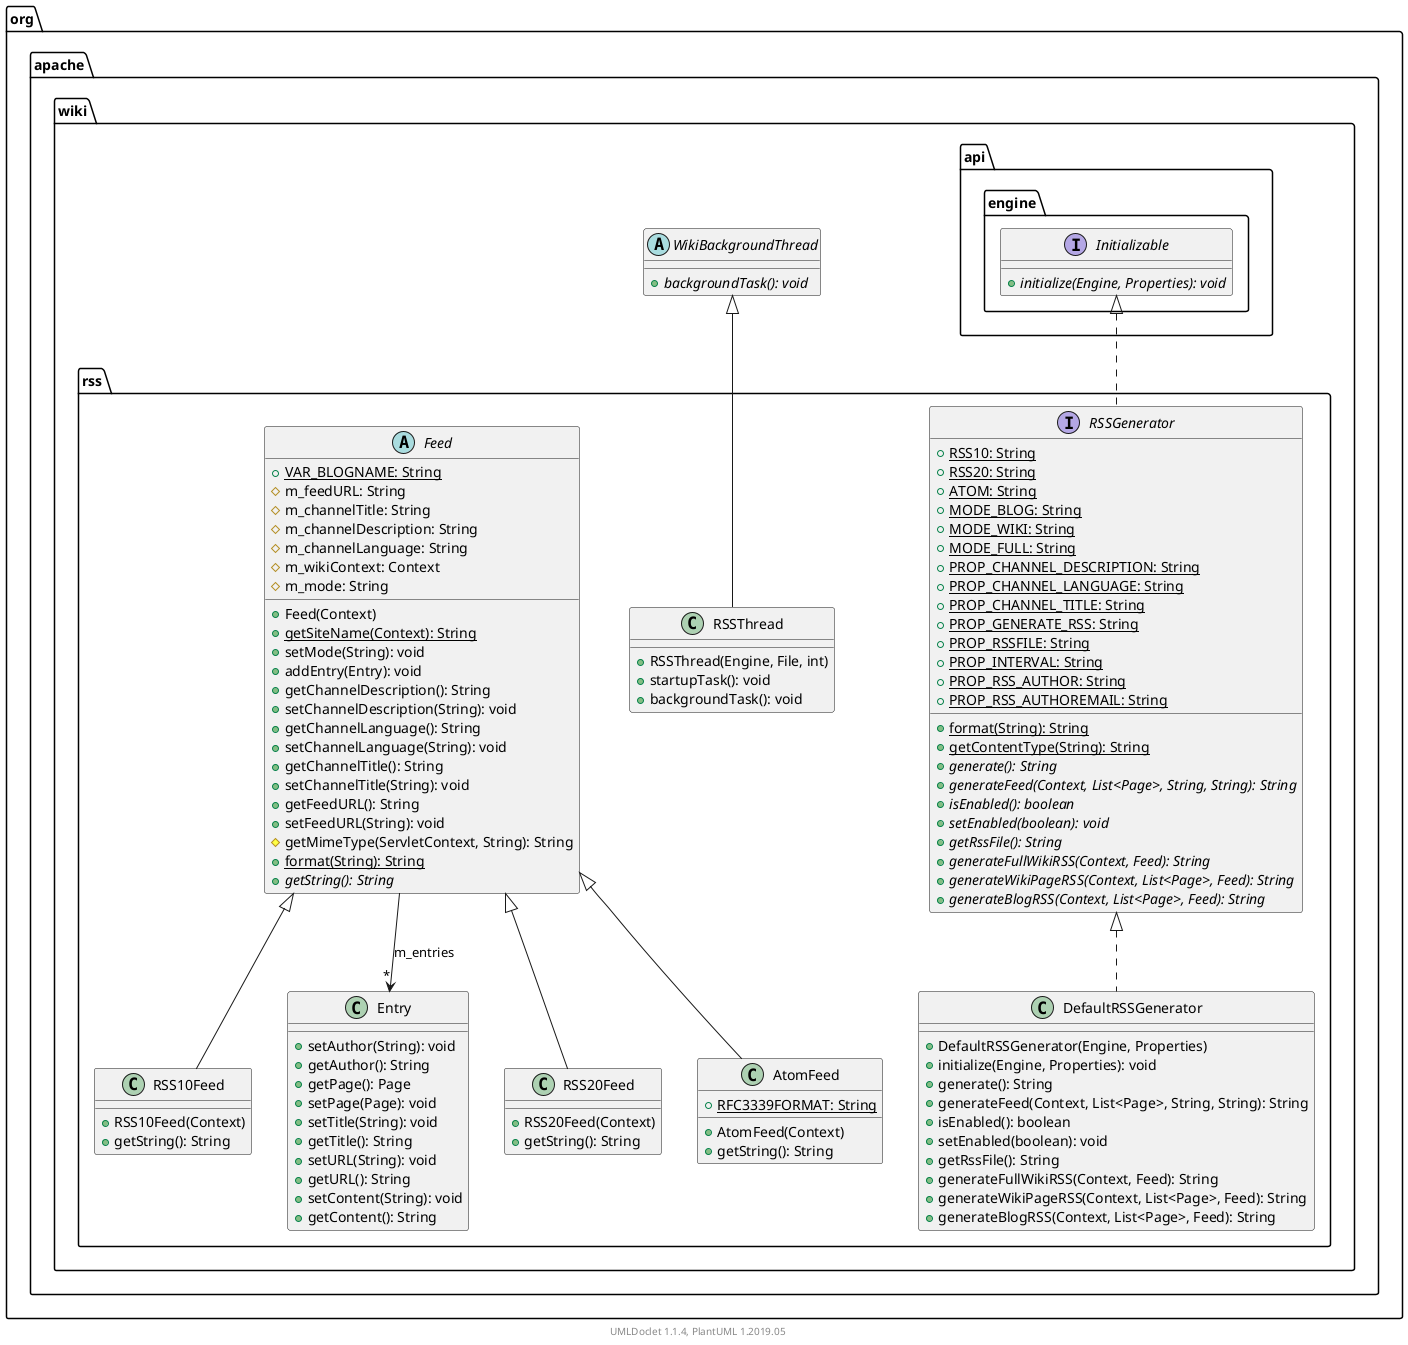 @startuml

    namespace org.apache.wiki.rss {

        class RSSThread [[RSSThread.html]] {
            +RSSThread(Engine, File, int)
            +startupTask(): void
            +backgroundTask(): void
        }

        interface RSSGenerator [[RSSGenerator.html]] {
            {static} +RSS10: String
            {static} +RSS20: String
            {static} +ATOM: String
            {static} +MODE_BLOG: String
            {static} +MODE_WIKI: String
            {static} +MODE_FULL: String
            {static} +PROP_CHANNEL_DESCRIPTION: String
            {static} +PROP_CHANNEL_LANGUAGE: String
            {static} +PROP_CHANNEL_TITLE: String
            {static} +PROP_GENERATE_RSS: String
            {static} +PROP_RSSFILE: String
            {static} +PROP_INTERVAL: String
            {static} +PROP_RSS_AUTHOR: String
            {static} +PROP_RSS_AUTHOREMAIL: String
            {static} +format(String): String
            {static} +getContentType(String): String
            {abstract} +generate(): String
            {abstract} +generateFeed(Context, List<Page>, String, String): String
            {abstract} +isEnabled(): boolean
            {abstract} +setEnabled(boolean): void
            {abstract} +getRssFile(): String
            {abstract} +generateFullWikiRSS(Context, Feed): String
            {abstract} +generateWikiPageRSS(Context, List<Page>, Feed): String
            {abstract} +generateBlogRSS(Context, List<Page>, Feed): String
        }

        class DefaultRSSGenerator [[DefaultRSSGenerator.html]] {
            +DefaultRSSGenerator(Engine, Properties)
            +initialize(Engine, Properties): void
            +generate(): String
            +generateFeed(Context, List<Page>, String, String): String
            +isEnabled(): boolean
            +setEnabled(boolean): void
            +getRssFile(): String
            +generateFullWikiRSS(Context, Feed): String
            +generateWikiPageRSS(Context, List<Page>, Feed): String
            +generateBlogRSS(Context, List<Page>, Feed): String
        }

        class AtomFeed [[AtomFeed.html]] {
            {static} +RFC3339FORMAT: String
            +AtomFeed(Context)
            +getString(): String
        }

        abstract class Feed [[Feed.html]] {
            {static} +VAR_BLOGNAME: String
            #m_feedURL: String
            #m_channelTitle: String
            #m_channelDescription: String
            #m_channelLanguage: String
            #m_wikiContext: Context
            #m_mode: String
            +Feed(Context)
            {static} +getSiteName(Context): String
            +setMode(String): void
            +addEntry(Entry): void
            +getChannelDescription(): String
            +setChannelDescription(String): void
            +getChannelLanguage(): String
            +setChannelLanguage(String): void
            +getChannelTitle(): String
            +setChannelTitle(String): void
            +getFeedURL(): String
            +setFeedURL(String): void
            #getMimeType(ServletContext, String): String
            {static} +format(String): String
            {abstract} +getString(): String
        }

        class RSS10Feed [[RSS10Feed.html]] {
            +RSS10Feed(Context)
            +getString(): String
        }

        class Entry [[Entry.html]] {
            +setAuthor(String): void
            +getAuthor(): String
            +getPage(): Page
            +setPage(Page): void
            +setTitle(String): void
            +getTitle(): String
            +setURL(String): void
            +getURL(): String
            +setContent(String): void
            +getContent(): String
        }

        class RSS20Feed [[RSS20Feed.html]] {
            +RSS20Feed(Context)
            +getString(): String
        }

        abstract class org.apache.wiki.WikiBackgroundThread {
            {abstract} +backgroundTask(): void
        }
        org.apache.wiki.WikiBackgroundThread <|-- RSSThread

        interface org.apache.wiki.api.engine.Initializable {
            {abstract} +initialize(Engine, Properties): void
        }
        org.apache.wiki.api.engine.Initializable <|.. RSSGenerator

        RSSGenerator <|.. DefaultRSSGenerator

        Feed <|-- AtomFeed

        Feed <|-- RSS10Feed

        Feed <|-- RSS20Feed

        Feed --> "*" Entry: m_entries

    }


    center footer UMLDoclet 1.1.4, PlantUML 1.2019.05
@enduml
